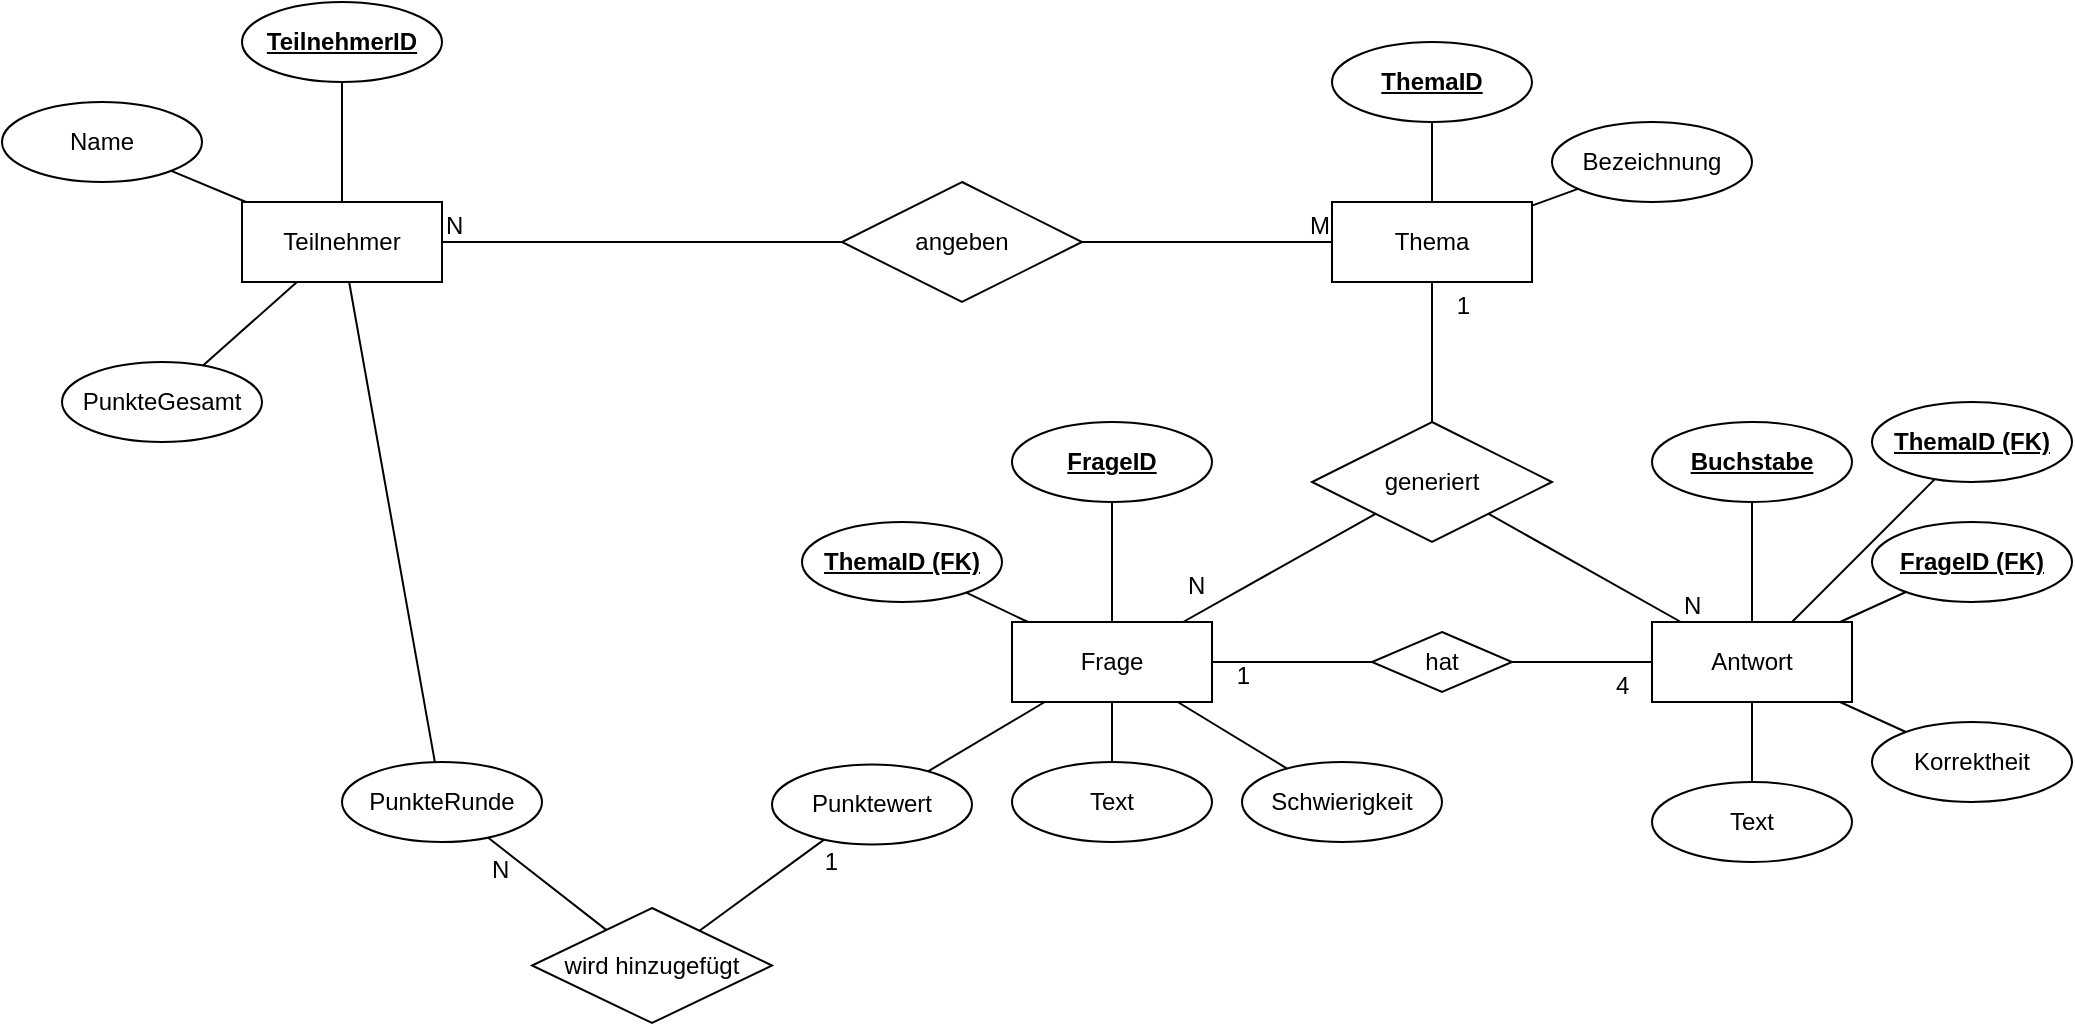 <mxfile version="22.0.8" type="device">
  <diagram id="R2lEEEUBdFMjLlhIrx00" name="Page-1">
    <mxGraphModel dx="1050" dy="566" grid="1" gridSize="10" guides="1" tooltips="1" connect="1" arrows="1" fold="1" page="1" pageScale="1" pageWidth="850" pageHeight="1100" math="0" shadow="0" extFonts="Permanent Marker^https://fonts.googleapis.com/css?family=Permanent+Marker">
      <root>
        <mxCell id="0" />
        <mxCell id="1" parent="0" />
        <mxCell id="4H7mBzw6RWHi0SX0nkWX-11" value="&lt;div&gt;Teilnehmer&lt;/div&gt;" style="whiteSpace=wrap;html=1;align=center;" parent="1" vertex="1">
          <mxGeometry x="160" y="140" width="100" height="40" as="geometry" />
        </mxCell>
        <mxCell id="4H7mBzw6RWHi0SX0nkWX-13" value="&lt;div&gt;PunkteGesamt&lt;/div&gt;" style="ellipse;whiteSpace=wrap;html=1;align=center;" parent="1" vertex="1">
          <mxGeometry x="70" y="220" width="100" height="40" as="geometry" />
        </mxCell>
        <mxCell id="4H7mBzw6RWHi0SX0nkWX-14" value="PunkteRunde" style="ellipse;whiteSpace=wrap;html=1;align=center;" parent="1" vertex="1">
          <mxGeometry x="210" y="420" width="100" height="40" as="geometry" />
        </mxCell>
        <mxCell id="4H7mBzw6RWHi0SX0nkWX-15" value="Name" style="ellipse;whiteSpace=wrap;html=1;align=center;" parent="1" vertex="1">
          <mxGeometry x="40" y="90" width="100" height="40" as="geometry" />
        </mxCell>
        <mxCell id="x3MnHr1-KvZ2W0OG3CAU-8" value="&lt;b&gt;TeilnehmerID&lt;/b&gt;" style="ellipse;whiteSpace=wrap;html=1;align=center;fontStyle=4;" parent="1" vertex="1">
          <mxGeometry x="160" y="40" width="100" height="40" as="geometry" />
        </mxCell>
        <mxCell id="x3MnHr1-KvZ2W0OG3CAU-10" value="&lt;div&gt;Frage&lt;/div&gt;" style="whiteSpace=wrap;html=1;align=center;" parent="1" vertex="1">
          <mxGeometry x="545" y="350" width="100" height="40" as="geometry" />
        </mxCell>
        <mxCell id="x3MnHr1-KvZ2W0OG3CAU-11" value="Thema" style="whiteSpace=wrap;html=1;align=center;" parent="1" vertex="1">
          <mxGeometry x="705" y="140" width="100" height="40" as="geometry" />
        </mxCell>
        <mxCell id="x3MnHr1-KvZ2W0OG3CAU-12" value="&lt;div&gt;Antwort&lt;/div&gt;" style="whiteSpace=wrap;html=1;align=center;" parent="1" vertex="1">
          <mxGeometry x="865" y="350" width="100" height="40" as="geometry" />
        </mxCell>
        <mxCell id="x3MnHr1-KvZ2W0OG3CAU-13" value="" style="endArrow=none;html=1;rounded=0;" parent="1" source="x3MnHr1-KvZ2W0OG3CAU-16" target="x3MnHr1-KvZ2W0OG3CAU-11" edge="1">
          <mxGeometry relative="1" as="geometry">
            <mxPoint x="610" y="160" as="sourcePoint" />
            <mxPoint x="795" y="120" as="targetPoint" />
          </mxGeometry>
        </mxCell>
        <mxCell id="x3MnHr1-KvZ2W0OG3CAU-15" value="M" style="resizable=0;html=1;whiteSpace=wrap;align=right;verticalAlign=bottom;" parent="x3MnHr1-KvZ2W0OG3CAU-13" connectable="0" vertex="1">
          <mxGeometry x="1" relative="1" as="geometry" />
        </mxCell>
        <mxCell id="x3MnHr1-KvZ2W0OG3CAU-17" value="" style="endArrow=none;html=1;rounded=0;" parent="1" source="4H7mBzw6RWHi0SX0nkWX-11" target="x3MnHr1-KvZ2W0OG3CAU-16" edge="1">
          <mxGeometry relative="1" as="geometry">
            <mxPoint x="320" y="100" as="sourcePoint" />
            <mxPoint x="510" y="100" as="targetPoint" />
          </mxGeometry>
        </mxCell>
        <mxCell id="x3MnHr1-KvZ2W0OG3CAU-18" value="N" style="resizable=0;html=1;whiteSpace=wrap;align=left;verticalAlign=bottom;" parent="x3MnHr1-KvZ2W0OG3CAU-17" connectable="0" vertex="1">
          <mxGeometry x="-1" relative="1" as="geometry" />
        </mxCell>
        <mxCell id="x3MnHr1-KvZ2W0OG3CAU-16" value="angeben" style="shape=rhombus;perimeter=rhombusPerimeter;whiteSpace=wrap;html=1;align=center;" parent="1" vertex="1">
          <mxGeometry x="460" y="130" width="120" height="60" as="geometry" />
        </mxCell>
        <mxCell id="x3MnHr1-KvZ2W0OG3CAU-23" value="" style="endArrow=none;html=1;rounded=0;" parent="1" source="x3MnHr1-KvZ2W0OG3CAU-22" target="x3MnHr1-KvZ2W0OG3CAU-11" edge="1">
          <mxGeometry relative="1" as="geometry">
            <mxPoint x="495" y="300" as="sourcePoint" />
            <mxPoint x="655" y="300" as="targetPoint" />
            <Array as="points" />
          </mxGeometry>
        </mxCell>
        <mxCell id="x3MnHr1-KvZ2W0OG3CAU-25" value="1" style="resizable=0;html=1;whiteSpace=wrap;align=right;verticalAlign=bottom;" parent="x3MnHr1-KvZ2W0OG3CAU-23" connectable="0" vertex="1">
          <mxGeometry x="1" relative="1" as="geometry">
            <mxPoint x="20" y="20" as="offset" />
          </mxGeometry>
        </mxCell>
        <mxCell id="x3MnHr1-KvZ2W0OG3CAU-26" value="" style="endArrow=none;html=1;rounded=0;" parent="1" source="x3MnHr1-KvZ2W0OG3CAU-12" target="x3MnHr1-KvZ2W0OG3CAU-11" edge="1">
          <mxGeometry relative="1" as="geometry">
            <mxPoint x="885" y="370" as="sourcePoint" />
            <mxPoint x="645" y="160" as="targetPoint" />
            <Array as="points">
              <mxPoint x="755" y="280" />
            </Array>
          </mxGeometry>
        </mxCell>
        <mxCell id="x3MnHr1-KvZ2W0OG3CAU-27" value="N" style="resizable=0;html=1;whiteSpace=wrap;align=left;verticalAlign=bottom;" parent="x3MnHr1-KvZ2W0OG3CAU-26" connectable="0" vertex="1">
          <mxGeometry x="-1" relative="1" as="geometry" />
        </mxCell>
        <mxCell id="x3MnHr1-KvZ2W0OG3CAU-29" value="" style="endArrow=none;html=1;rounded=0;" parent="1" source="x3MnHr1-KvZ2W0OG3CAU-10" target="x3MnHr1-KvZ2W0OG3CAU-22" edge="1">
          <mxGeometry relative="1" as="geometry">
            <mxPoint x="630.556" y="350" as="sourcePoint" />
            <mxPoint x="758" y="180" as="targetPoint" />
            <Array as="points" />
          </mxGeometry>
        </mxCell>
        <mxCell id="x3MnHr1-KvZ2W0OG3CAU-30" value="N" style="resizable=0;html=1;whiteSpace=wrap;align=left;verticalAlign=bottom;" parent="x3MnHr1-KvZ2W0OG3CAU-29" connectable="0" vertex="1">
          <mxGeometry x="-1" relative="1" as="geometry">
            <mxPoint y="-10" as="offset" />
          </mxGeometry>
        </mxCell>
        <mxCell id="x3MnHr1-KvZ2W0OG3CAU-22" value="generiert" style="shape=rhombus;perimeter=rhombusPerimeter;whiteSpace=wrap;html=1;align=center;" parent="1" vertex="1">
          <mxGeometry x="695" y="250" width="120" height="60" as="geometry" />
        </mxCell>
        <mxCell id="x3MnHr1-KvZ2W0OG3CAU-33" value="" style="endArrow=none;html=1;rounded=0;" parent="1" source="x3MnHr1-KvZ2W0OG3CAU-21" target="x3MnHr1-KvZ2W0OG3CAU-10" edge="1">
          <mxGeometry relative="1" as="geometry">
            <mxPoint x="725" y="460" as="sourcePoint" />
            <mxPoint x="645" y="370" as="targetPoint" />
          </mxGeometry>
        </mxCell>
        <mxCell id="x3MnHr1-KvZ2W0OG3CAU-35" value="1" style="resizable=0;html=1;whiteSpace=wrap;align=right;verticalAlign=bottom;" parent="x3MnHr1-KvZ2W0OG3CAU-33" connectable="0" vertex="1">
          <mxGeometry x="1" relative="1" as="geometry">
            <mxPoint x="20" y="15" as="offset" />
          </mxGeometry>
        </mxCell>
        <mxCell id="x3MnHr1-KvZ2W0OG3CAU-36" value="" style="endArrow=none;html=1;rounded=0;" parent="1" source="x3MnHr1-KvZ2W0OG3CAU-12" target="x3MnHr1-KvZ2W0OG3CAU-21" edge="1">
          <mxGeometry relative="1" as="geometry">
            <mxPoint x="865" y="370" as="sourcePoint" />
            <mxPoint x="645" y="370" as="targetPoint" />
          </mxGeometry>
        </mxCell>
        <mxCell id="x3MnHr1-KvZ2W0OG3CAU-37" value="4" style="resizable=0;html=1;whiteSpace=wrap;align=left;verticalAlign=bottom;" parent="x3MnHr1-KvZ2W0OG3CAU-36" connectable="0" vertex="1">
          <mxGeometry x="-1" relative="1" as="geometry">
            <mxPoint x="-20" y="20" as="offset" />
          </mxGeometry>
        </mxCell>
        <mxCell id="x3MnHr1-KvZ2W0OG3CAU-21" value="hat" style="shape=rhombus;perimeter=rhombusPerimeter;whiteSpace=wrap;html=1;align=center;" parent="1" vertex="1">
          <mxGeometry x="725" y="355" width="70" height="30" as="geometry" />
        </mxCell>
        <mxCell id="x3MnHr1-KvZ2W0OG3CAU-39" value="Korrektheit" style="ellipse;whiteSpace=wrap;html=1;align=center;" parent="1" vertex="1">
          <mxGeometry x="975" y="400" width="100" height="40" as="geometry" />
        </mxCell>
        <mxCell id="x3MnHr1-KvZ2W0OG3CAU-41" value="&lt;b&gt;Buchstabe&lt;/b&gt;" style="ellipse;whiteSpace=wrap;html=1;align=center;fontStyle=4;" parent="1" vertex="1">
          <mxGeometry x="865" y="250" width="100" height="40" as="geometry" />
        </mxCell>
        <mxCell id="x3MnHr1-KvZ2W0OG3CAU-42" value="Schwierigkeit" style="ellipse;whiteSpace=wrap;html=1;align=center;" parent="1" vertex="1">
          <mxGeometry x="660" y="420" width="100" height="40" as="geometry" />
        </mxCell>
        <mxCell id="x3MnHr1-KvZ2W0OG3CAU-44" value="&lt;div&gt;Punktewert&lt;/div&gt;" style="ellipse;whiteSpace=wrap;html=1;align=center;" parent="1" vertex="1">
          <mxGeometry x="425" y="421.25" width="100" height="40" as="geometry" />
        </mxCell>
        <mxCell id="x3MnHr1-KvZ2W0OG3CAU-45" value="" style="endArrow=none;html=1;rounded=0;" parent="1" source="x3MnHr1-KvZ2W0OG3CAU-44" target="x3MnHr1-KvZ2W0OG3CAU-43" edge="1">
          <mxGeometry relative="1" as="geometry">
            <mxPoint x="470" y="450" as="sourcePoint" />
            <mxPoint x="620" y="340" as="targetPoint" />
          </mxGeometry>
        </mxCell>
        <mxCell id="x3MnHr1-KvZ2W0OG3CAU-47" value="1" style="resizable=0;html=1;whiteSpace=wrap;align=right;verticalAlign=bottom;" parent="x3MnHr1-KvZ2W0OG3CAU-45" connectable="0" vertex="1">
          <mxGeometry x="1" relative="1" as="geometry">
            <mxPoint x="71" y="-26" as="offset" />
          </mxGeometry>
        </mxCell>
        <mxCell id="x3MnHr1-KvZ2W0OG3CAU-48" value="" style="endArrow=none;html=1;rounded=0;" parent="1" source="4H7mBzw6RWHi0SX0nkWX-14" target="x3MnHr1-KvZ2W0OG3CAU-43" edge="1">
          <mxGeometry relative="1" as="geometry">
            <mxPoint x="274" y="368" as="sourcePoint" />
            <mxPoint x="401" y="462" as="targetPoint" />
          </mxGeometry>
        </mxCell>
        <mxCell id="x3MnHr1-KvZ2W0OG3CAU-49" value="N" style="resizable=0;html=1;whiteSpace=wrap;align=left;verticalAlign=bottom;" parent="x3MnHr1-KvZ2W0OG3CAU-48" connectable="0" vertex="1">
          <mxGeometry x="-1" relative="1" as="geometry">
            <mxPoint y="25" as="offset" />
          </mxGeometry>
        </mxCell>
        <mxCell id="x3MnHr1-KvZ2W0OG3CAU-43" value="wird hinzugefügt" style="shape=rhombus;perimeter=rhombusPerimeter;whiteSpace=wrap;html=1;align=center;" parent="1" vertex="1">
          <mxGeometry x="305" y="493" width="120" height="57.5" as="geometry" />
        </mxCell>
        <mxCell id="x3MnHr1-KvZ2W0OG3CAU-51" value="&lt;b&gt;ThemaID&lt;/b&gt;" style="ellipse;whiteSpace=wrap;html=1;align=center;fontStyle=4;" parent="1" vertex="1">
          <mxGeometry x="705" y="60" width="100" height="40" as="geometry" />
        </mxCell>
        <mxCell id="x3MnHr1-KvZ2W0OG3CAU-52" value="Bezeichnung" style="ellipse;whiteSpace=wrap;html=1;align=center;" parent="1" vertex="1">
          <mxGeometry x="815" y="100" width="100" height="40" as="geometry" />
        </mxCell>
        <mxCell id="x3MnHr1-KvZ2W0OG3CAU-53" value="&lt;div&gt;&lt;b&gt;FrageID&lt;/b&gt;&lt;/div&gt;" style="ellipse;whiteSpace=wrap;html=1;align=center;fontStyle=4;" parent="1" vertex="1">
          <mxGeometry x="545" y="250" width="100" height="40" as="geometry" />
        </mxCell>
        <mxCell id="x3MnHr1-KvZ2W0OG3CAU-54" value="Text" style="ellipse;whiteSpace=wrap;html=1;align=center;" parent="1" vertex="1">
          <mxGeometry x="545" y="420" width="100" height="40" as="geometry" />
        </mxCell>
        <mxCell id="x3MnHr1-KvZ2W0OG3CAU-55" value="&lt;div&gt;Text&lt;/div&gt;" style="ellipse;whiteSpace=wrap;html=1;align=center;" parent="1" vertex="1">
          <mxGeometry x="865" y="430" width="100" height="40" as="geometry" />
        </mxCell>
        <mxCell id="x3MnHr1-KvZ2W0OG3CAU-57" value="" style="endArrow=none;html=1;rounded=0;" parent="1" source="4H7mBzw6RWHi0SX0nkWX-11" target="x3MnHr1-KvZ2W0OG3CAU-8" edge="1">
          <mxGeometry relative="1" as="geometry">
            <mxPoint x="200" y="180" as="sourcePoint" />
            <mxPoint x="200" y="100" as="targetPoint" />
          </mxGeometry>
        </mxCell>
        <mxCell id="x3MnHr1-KvZ2W0OG3CAU-58" value="" style="endArrow=none;html=1;rounded=0;" parent="1" source="4H7mBzw6RWHi0SX0nkWX-11" target="4H7mBzw6RWHi0SX0nkWX-15" edge="1">
          <mxGeometry relative="1" as="geometry">
            <mxPoint x="93.67" y="150" as="sourcePoint" />
            <mxPoint x="130" y="140" as="targetPoint" />
          </mxGeometry>
        </mxCell>
        <mxCell id="x3MnHr1-KvZ2W0OG3CAU-59" value="" style="endArrow=none;html=1;rounded=0;" parent="1" source="x3MnHr1-KvZ2W0OG3CAU-51" target="x3MnHr1-KvZ2W0OG3CAU-11" edge="1">
          <mxGeometry relative="1" as="geometry">
            <mxPoint x="390" y="280" as="sourcePoint" />
            <mxPoint x="550" y="280" as="targetPoint" />
          </mxGeometry>
        </mxCell>
        <mxCell id="x3MnHr1-KvZ2W0OG3CAU-60" value="" style="endArrow=none;html=1;rounded=0;" parent="1" source="x3MnHr1-KvZ2W0OG3CAU-11" target="x3MnHr1-KvZ2W0OG3CAU-52" edge="1">
          <mxGeometry relative="1" as="geometry">
            <mxPoint x="390" y="280" as="sourcePoint" />
            <mxPoint x="550" y="280" as="targetPoint" />
          </mxGeometry>
        </mxCell>
        <mxCell id="x3MnHr1-KvZ2W0OG3CAU-62" value="" style="endArrow=none;html=1;rounded=0;" parent="1" source="x3MnHr1-KvZ2W0OG3CAU-10" target="x3MnHr1-KvZ2W0OG3CAU-53" edge="1">
          <mxGeometry relative="1" as="geometry">
            <mxPoint x="440" y="250" as="sourcePoint" />
            <mxPoint x="600" y="250" as="targetPoint" />
          </mxGeometry>
        </mxCell>
        <mxCell id="x3MnHr1-KvZ2W0OG3CAU-63" value="" style="endArrow=none;html=1;rounded=0;" parent="1" source="x3MnHr1-KvZ2W0OG3CAU-12" target="x3MnHr1-KvZ2W0OG3CAU-41" edge="1">
          <mxGeometry relative="1" as="geometry">
            <mxPoint x="440" y="250" as="sourcePoint" />
            <mxPoint x="600" y="250" as="targetPoint" />
          </mxGeometry>
        </mxCell>
        <mxCell id="x3MnHr1-KvZ2W0OG3CAU-64" value="" style="endArrow=none;html=1;rounded=0;" parent="1" source="x3MnHr1-KvZ2W0OG3CAU-12" target="x3MnHr1-KvZ2W0OG3CAU-39" edge="1">
          <mxGeometry relative="1" as="geometry">
            <mxPoint x="600" y="330" as="sourcePoint" />
            <mxPoint x="760" y="330" as="targetPoint" />
          </mxGeometry>
        </mxCell>
        <mxCell id="x3MnHr1-KvZ2W0OG3CAU-65" value="" style="endArrow=none;html=1;rounded=0;" parent="1" source="x3MnHr1-KvZ2W0OG3CAU-55" target="x3MnHr1-KvZ2W0OG3CAU-12" edge="1">
          <mxGeometry relative="1" as="geometry">
            <mxPoint x="600" y="330" as="sourcePoint" />
            <mxPoint x="760" y="330" as="targetPoint" />
          </mxGeometry>
        </mxCell>
        <mxCell id="x3MnHr1-KvZ2W0OG3CAU-66" value="" style="endArrow=none;html=1;rounded=0;" parent="1" source="x3MnHr1-KvZ2W0OG3CAU-10" target="x3MnHr1-KvZ2W0OG3CAU-42" edge="1">
          <mxGeometry relative="1" as="geometry">
            <mxPoint x="600" y="330" as="sourcePoint" />
            <mxPoint x="760" y="330" as="targetPoint" />
          </mxGeometry>
        </mxCell>
        <mxCell id="x3MnHr1-KvZ2W0OG3CAU-68" value="" style="endArrow=none;html=1;rounded=0;" parent="1" source="x3MnHr1-KvZ2W0OG3CAU-10" target="x3MnHr1-KvZ2W0OG3CAU-54" edge="1">
          <mxGeometry relative="1" as="geometry">
            <mxPoint x="600" y="330" as="sourcePoint" />
            <mxPoint x="760" y="330" as="targetPoint" />
          </mxGeometry>
        </mxCell>
        <mxCell id="x3MnHr1-KvZ2W0OG3CAU-69" value="" style="endArrow=none;html=1;rounded=0;" parent="1" source="x3MnHr1-KvZ2W0OG3CAU-10" target="x3MnHr1-KvZ2W0OG3CAU-44" edge="1">
          <mxGeometry relative="1" as="geometry">
            <mxPoint x="480" y="330" as="sourcePoint" />
            <mxPoint x="640" y="330" as="targetPoint" />
          </mxGeometry>
        </mxCell>
        <mxCell id="x3MnHr1-KvZ2W0OG3CAU-73" value="" style="endArrow=none;html=1;rounded=0;" parent="1" source="4H7mBzw6RWHi0SX0nkWX-11" target="4H7mBzw6RWHi0SX0nkWX-13" edge="1">
          <mxGeometry relative="1" as="geometry">
            <mxPoint x="170" y="390" as="sourcePoint" />
            <mxPoint x="570" y="410" as="targetPoint" />
          </mxGeometry>
        </mxCell>
        <mxCell id="x3MnHr1-KvZ2W0OG3CAU-74" value="" style="endArrow=none;html=1;rounded=0;" parent="1" source="4H7mBzw6RWHi0SX0nkWX-11" target="4H7mBzw6RWHi0SX0nkWX-14" edge="1">
          <mxGeometry relative="1" as="geometry">
            <mxPoint x="224.286" y="390" as="sourcePoint" />
            <mxPoint x="570" y="410" as="targetPoint" />
          </mxGeometry>
        </mxCell>
        <mxCell id="x3MnHr1-KvZ2W0OG3CAU-75" value="&lt;div&gt;&lt;b&gt;ThemaID (FK)&lt;/b&gt;&lt;/div&gt;" style="ellipse;whiteSpace=wrap;html=1;align=center;fontStyle=4;" parent="1" vertex="1">
          <mxGeometry x="440" y="300" width="100" height="40" as="geometry" />
        </mxCell>
        <mxCell id="x3MnHr1-KvZ2W0OG3CAU-76" value="&lt;div&gt;&lt;b&gt;FrageID (FK)&lt;/b&gt;&lt;/div&gt;" style="ellipse;whiteSpace=wrap;html=1;align=center;fontStyle=4;" parent="1" vertex="1">
          <mxGeometry x="975" y="300" width="100" height="40" as="geometry" />
        </mxCell>
        <mxCell id="x3MnHr1-KvZ2W0OG3CAU-77" value="" style="endArrow=none;html=1;rounded=0;" parent="1" source="x3MnHr1-KvZ2W0OG3CAU-75" target="x3MnHr1-KvZ2W0OG3CAU-10" edge="1">
          <mxGeometry relative="1" as="geometry">
            <mxPoint x="580" y="340" as="sourcePoint" />
            <mxPoint x="740" y="340" as="targetPoint" />
          </mxGeometry>
        </mxCell>
        <mxCell id="x3MnHr1-KvZ2W0OG3CAU-78" value="" style="endArrow=none;html=1;rounded=0;" parent="1" source="x3MnHr1-KvZ2W0OG3CAU-12" target="x3MnHr1-KvZ2W0OG3CAU-76" edge="1">
          <mxGeometry relative="1" as="geometry">
            <mxPoint x="580" y="340" as="sourcePoint" />
            <mxPoint x="740" y="340" as="targetPoint" />
          </mxGeometry>
        </mxCell>
        <mxCell id="vD89_vREGiKTeVYHMUPt-1" value="&lt;b&gt;ThemaID (FK)&lt;br&gt;&lt;/b&gt;" style="ellipse;whiteSpace=wrap;html=1;align=center;fontStyle=4;" vertex="1" parent="1">
          <mxGeometry x="975" y="240" width="100" height="40" as="geometry" />
        </mxCell>
        <mxCell id="vD89_vREGiKTeVYHMUPt-2" value="" style="endArrow=none;html=1;rounded=0;" edge="1" parent="1" source="x3MnHr1-KvZ2W0OG3CAU-12" target="vD89_vREGiKTeVYHMUPt-1">
          <mxGeometry relative="1" as="geometry">
            <mxPoint x="540" y="270" as="sourcePoint" />
            <mxPoint x="700" y="270" as="targetPoint" />
          </mxGeometry>
        </mxCell>
      </root>
    </mxGraphModel>
  </diagram>
</mxfile>
